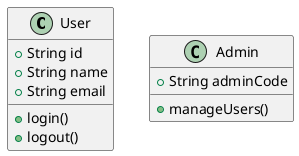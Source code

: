 @startuml
class User {
  +String id
  +String name
  +String email
  +login()
  +logout()
}

class Admin {
  +String adminCode
  +manageUsers()
}




@enduml
